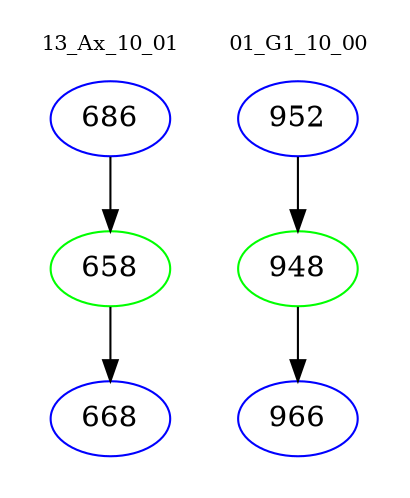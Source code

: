 digraph{
subgraph cluster_0 {
color = white
label = "13_Ax_10_01";
fontsize=10;
T0_686 [label="686", color="blue"]
T0_686 -> T0_658 [color="black"]
T0_658 [label="658", color="green"]
T0_658 -> T0_668 [color="black"]
T0_668 [label="668", color="blue"]
}
subgraph cluster_1 {
color = white
label = "01_G1_10_00";
fontsize=10;
T1_952 [label="952", color="blue"]
T1_952 -> T1_948 [color="black"]
T1_948 [label="948", color="green"]
T1_948 -> T1_966 [color="black"]
T1_966 [label="966", color="blue"]
}
}
